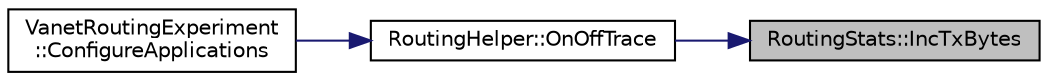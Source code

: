 digraph "RoutingStats::IncTxBytes"
{
 // LATEX_PDF_SIZE
  edge [fontname="Helvetica",fontsize="10",labelfontname="Helvetica",labelfontsize="10"];
  node [fontname="Helvetica",fontsize="10",shape=record];
  rankdir="RL";
  Node1 [label="RoutingStats::IncTxBytes",height=0.2,width=0.4,color="black", fillcolor="grey75", style="filled", fontcolor="black",tooltip="Increment the number of bytes transmitted."];
  Node1 -> Node2 [dir="back",color="midnightblue",fontsize="10",style="solid",fontname="Helvetica"];
  Node2 [label="RoutingHelper::OnOffTrace",height=0.2,width=0.4,color="black", fillcolor="white", style="filled",URL="$class_routing_helper.html#afb001c77157c607712f5652c44a94423",tooltip="Trace the receipt of an on-off-application generated packet."];
  Node2 -> Node3 [dir="back",color="midnightblue",fontsize="10",style="solid",fontname="Helvetica"];
  Node3 [label="VanetRoutingExperiment\l::ConfigureApplications",height=0.2,width=0.4,color="black", fillcolor="white", style="filled",URL="$class_vanet_routing_experiment.html#ac9ec4394e60b165e355ddbe1eecc78fd",tooltip="Configure applications."];
}
